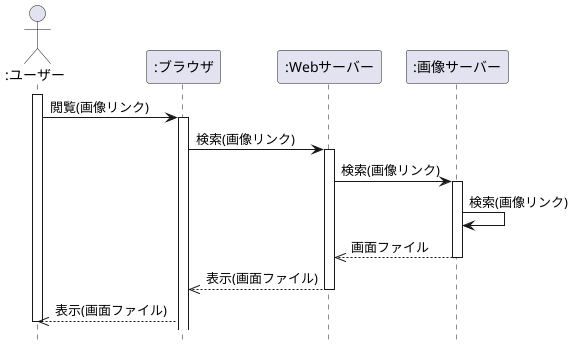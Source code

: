 @startuml  
hide footbox
Actor ":ユーザー" as ac 
participant ":ブラウザ" as bu
participant ":Webサーバー" as we
participant ":画像サーバー" as ga
activate ac
ac -> bu :閲覧(画像リンク)
activate bu
bu -> we :検索(画像リンク)
activate we
we -> ga :検索(画像リンク)
activate ga
ga -> ga :検索(画像リンク)
we <<-- ga :画面ファイル
deactivate ga
bu <<-- we :表示(画面ファイル)
deactivate we
ac <<-- bu :表示(画面ファイル)
deactivate ac
@enduml